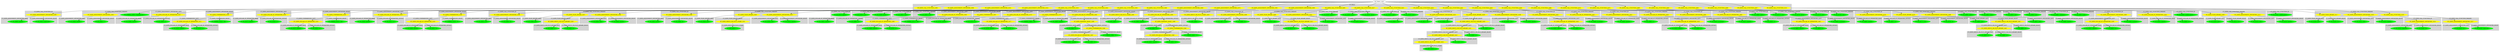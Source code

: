 digraph {

subgraph cluster0 {
 node [style=filled,color=white];
 style=filled;
 color=lightgrey;
 label = "CT_PROG";

"NT_EXPR_CALL_FUNCTION_5298"
 [fillcolor = yellow]
"NT_EXPR_ASSIGNMENT_OPETATORS_5306"
 [fillcolor = yellow]
"NT_EXPR_ASSIGNMENT_OPETATORS_5315"
 [fillcolor = yellow]
"NT_EXPR_ASSIGNMENT_OPETATORS_5324"
 [fillcolor = yellow]
"NT_EXPR_CALL_FUNCTION_5333"
 [fillcolor = yellow]
"NT_EXPR_CALL_FUNCTION_5345"
 [fillcolor = yellow]
"NT_EXPR_CALL_FUNCTION_5356"
 [fillcolor = yellow]
"NT_EXPR_CALL_FUNCTION_5360"
 [fillcolor = yellow]
"NT_EXPR_ASSIGNMENT_OPETATORS_5363"
 [fillcolor = yellow]
"NT_EXPR_ASSIGNMENT_OPETATORS_5372"
 [fillcolor = yellow]
"NT_EXPR_ASSIGNMENT_OPETATORS_5381"
 [fillcolor = yellow]
"NT_EXPR_ASSIGNMENT_OPETATORS_5393"
 [fillcolor = yellow]
"NT_EXPR_CALL_FUNCTION_5405"
 [fillcolor = yellow]
"NT_EXPR_CALL_FUNCTION_5417"
 [fillcolor = yellow]
"NT_EXPR_CALL_FUNCTION_5421"
 [fillcolor = yellow]
"NT_EXPR_CALL_FUNCTION_5424"
 [fillcolor = yellow]
"NT_EXPR_CALL_FUNCTION_5441"
 [fillcolor = yellow]
"NT_EXPR_CALL_FUNCTION_5450"
 [fillcolor = yellow]
"NT_EXPR_CALL_FUNCTION_5459"
 [fillcolor = yellow]
"NT_EXPR_CALL_FUNCTION_5468"
 [fillcolor = yellow]
"NT_EXPR_CALL_FUNCTION_5472"
 [fillcolor = yellow]
"NT_EXPR_CALL_FUNCTION_5475"
 [fillcolor = yellow]
"NT_EXPR_CALL_FUNCTION_5489"
 [fillcolor = yellow]
"NT_EXPR_CALL_FUNCTION_5492"
 [fillcolor = yellow]
"NT_EXPR_CALL_FUNCTION_5495"
 [fillcolor = yellow]
"NT_EXPR_CALL_FUNCTION_5498"
 [fillcolor = yellow]
"NT_EXPR_CALL_FUNCTION_5507"
 [fillcolor = yellow]
"NT_EXPR_CALL_FUNCTION_5515"
 [fillcolor = yellow]
}
"NT_PROG_5297"->"NT_EXPR_CALL_FUNCTION_5298"
subgraph cluster1 {
 node [style=filled,color=white];
 style=filled;
 color=lightgrey;
 label = "CT_EXPR_CALL_FUNCTION_ID";

"NT_EXPR_ASSIGNMENT_OPETATORS_5299"
 [fillcolor = yellow]
}
subgraph cluster2 {
 node [style=filled,color=white];
 style=filled;
 color=lightgrey;
 label = "CT_EXPR_CALL_FUNCTION_PARAMS";

"NT_STRING_5302< 'bacillus2.txt' >"
 [fillcolor = green]
"NT_EXPR_ASSIGNMENT_OPETATORS_5303"
 [fillcolor = yellow]
}
"NT_EXPR_CALL_FUNCTION_5298"->"NT_EXPR_ASSIGNMENT_OPETATORS_5299"
subgraph cluster3 {
 node [style=filled,color=white];
 style=filled;
 color=lightgrey;
 label = "CT_EXPR_ASSIGNMENT_OPETATORS_LEFT";

"NT_ID_5300< bacillus >"
 [fillcolor = green]
}
subgraph cluster4 {
 node [style=filled,color=white];
 style=filled;
 color=lightgrey;
 label = "CT_EXPR_ASSIGNMENT_OPETATORS_RIGHT";

"NT_ID_5301< read.table >"
 [fillcolor = green]
}
"NT_EXPR_ASSIGNMENT_OPETATORS_5299"->"NT_ID_5300< bacillus >"
"NT_EXPR_ASSIGNMENT_OPETATORS_5299"->"NT_ID_5301< read.table >"
"NT_EXPR_CALL_FUNCTION_5298"->"NT_STRING_5302< 'bacillus2.txt' >"
"NT_EXPR_CALL_FUNCTION_5298"->"NT_EXPR_ASSIGNMENT_OPETATORS_5303"
subgraph cluster5 {
 node [style=filled,color=white];
 style=filled;
 color=lightgrey;
 label = "CT_EXPR_ASSIGNMENT_OPETATORS_LEFT";

"NT_ID_5304< header >"
 [fillcolor = green]
}
subgraph cluster6 {
 node [style=filled,color=white];
 style=filled;
 color=lightgrey;
 label = "CT_EXPR_ASSIGNMENT_OPETATORS_RIGHT";

"NT_ID_5305< T >"
 [fillcolor = green]
}
"NT_EXPR_ASSIGNMENT_OPETATORS_5303"->"NT_ID_5304< header >"
"NT_EXPR_ASSIGNMENT_OPETATORS_5303"->"NT_ID_5305< T >"
"NT_PROG_5297"->"NT_EXPR_ASSIGNMENT_OPETATORS_5306"
subgraph cluster7 {
 node [style=filled,color=white];
 style=filled;
 color=lightgrey;
 label = "CT_EXPR_ASSIGNMENT_OPETATORS_LEFT";

"NT_EXPR_DOLLAR_AT_OPERATORS_5307"
 [fillcolor = yellow]
}
subgraph cluster8 {
 node [style=filled,color=white];
 style=filled;
 color=lightgrey;
 label = "CT_EXPR_ASSIGNMENT_OPETATORS_RIGHT";

"NT_EXPR_COMPARISONS_5310"
 [fillcolor = yellow]
}
"NT_EXPR_ASSIGNMENT_OPETATORS_5306"->"NT_EXPR_DOLLAR_AT_OPERATORS_5307"
subgraph cluster9 {
 node [style=filled,color=white];
 style=filled;
 color=lightgrey;
 label = "CT_EXPR_DOLLAR_AT_OPERATORS_BASE";

"NT_ID_5308< bacillus >"
 [fillcolor = green]
}
subgraph cluster10 {
 node [style=filled,color=white];
 style=filled;
 color=lightgrey;
 label = "CT_EXPR_DOLLAR_AT_OPERATORS_OFFSET";

"NT_ID_5309< a1 >"
 [fillcolor = green]
}
"NT_EXPR_DOLLAR_AT_OPERATORS_5307"->"NT_ID_5308< bacillus >"
"NT_EXPR_DOLLAR_AT_OPERATORS_5307"->"NT_ID_5309< a1 >"
"NT_EXPR_ASSIGNMENT_OPETATORS_5306"->"NT_EXPR_COMPARISONS_5310"
subgraph cluster11 {
 node [style=filled,color=white];
 style=filled;
 color=lightgrey;
 label = "CT_EXPR_COMPARISONS_LEFT";

"NT_EXPR_DOLLAR_AT_OPERATORS_5311"
 [fillcolor = yellow]
}
subgraph cluster12 {
 node [style=filled,color=white];
 style=filled;
 color=lightgrey;
 label = "CT_EXPR_COMPARISONS_RIGHT";

"NT_STRING_5314< 'Ab1' >"
 [fillcolor = green]
}
"NT_EXPR_COMPARISONS_5310"->"NT_EXPR_DOLLAR_AT_OPERATORS_5311"
subgraph cluster13 {
 node [style=filled,color=white];
 style=filled;
 color=lightgrey;
 label = "CT_EXPR_DOLLAR_AT_OPERATORS_BASE";

"NT_ID_5312< bacillus >"
 [fillcolor = green]
}
subgraph cluster14 {
 node [style=filled,color=white];
 style=filled;
 color=lightgrey;
 label = "CT_EXPR_DOLLAR_AT_OPERATORS_OFFSET";

"NT_ID_5313< trt >"
 [fillcolor = green]
}
"NT_EXPR_DOLLAR_AT_OPERATORS_5311"->"NT_ID_5312< bacillus >"
"NT_EXPR_DOLLAR_AT_OPERATORS_5311"->"NT_ID_5313< trt >"
"NT_EXPR_COMPARISONS_5310"->"NT_STRING_5314< 'Ab1' >"
"NT_PROG_5297"->"NT_EXPR_ASSIGNMENT_OPETATORS_5315"
subgraph cluster15 {
 node [style=filled,color=white];
 style=filled;
 color=lightgrey;
 label = "CT_EXPR_ASSIGNMENT_OPETATORS_LEFT";

"NT_EXPR_DOLLAR_AT_OPERATORS_5316"
 [fillcolor = yellow]
}
subgraph cluster16 {
 node [style=filled,color=white];
 style=filled;
 color=lightgrey;
 label = "CT_EXPR_ASSIGNMENT_OPETATORS_RIGHT";

"NT_EXPR_COMPARISONS_5319"
 [fillcolor = yellow]
}
"NT_EXPR_ASSIGNMENT_OPETATORS_5315"->"NT_EXPR_DOLLAR_AT_OPERATORS_5316"
subgraph cluster17 {
 node [style=filled,color=white];
 style=filled;
 color=lightgrey;
 label = "CT_EXPR_DOLLAR_AT_OPERATORS_BASE";

"NT_ID_5317< bacillus >"
 [fillcolor = green]
}
subgraph cluster18 {
 node [style=filled,color=white];
 style=filled;
 color=lightgrey;
 label = "CT_EXPR_DOLLAR_AT_OPERATORS_OFFSET";

"NT_ID_5318< a2 >"
 [fillcolor = green]
}
"NT_EXPR_DOLLAR_AT_OPERATORS_5316"->"NT_ID_5317< bacillus >"
"NT_EXPR_DOLLAR_AT_OPERATORS_5316"->"NT_ID_5318< a2 >"
"NT_EXPR_ASSIGNMENT_OPETATORS_5315"->"NT_EXPR_COMPARISONS_5319"
subgraph cluster19 {
 node [style=filled,color=white];
 style=filled;
 color=lightgrey;
 label = "CT_EXPR_COMPARISONS_LEFT";

"NT_EXPR_DOLLAR_AT_OPERATORS_5320"
 [fillcolor = yellow]
}
subgraph cluster20 {
 node [style=filled,color=white];
 style=filled;
 color=lightgrey;
 label = "CT_EXPR_COMPARISONS_RIGHT";

"NT_STRING_5323< 'Ab2' >"
 [fillcolor = green]
}
"NT_EXPR_COMPARISONS_5319"->"NT_EXPR_DOLLAR_AT_OPERATORS_5320"
subgraph cluster21 {
 node [style=filled,color=white];
 style=filled;
 color=lightgrey;
 label = "CT_EXPR_DOLLAR_AT_OPERATORS_BASE";

"NT_ID_5321< bacillus >"
 [fillcolor = green]
}
subgraph cluster22 {
 node [style=filled,color=white];
 style=filled;
 color=lightgrey;
 label = "CT_EXPR_DOLLAR_AT_OPERATORS_OFFSET";

"NT_ID_5322< trt >"
 [fillcolor = green]
}
"NT_EXPR_DOLLAR_AT_OPERATORS_5320"->"NT_ID_5321< bacillus >"
"NT_EXPR_DOLLAR_AT_OPERATORS_5320"->"NT_ID_5322< trt >"
"NT_EXPR_COMPARISONS_5319"->"NT_STRING_5323< 'Ab2' >"
"NT_PROG_5297"->"NT_EXPR_ASSIGNMENT_OPETATORS_5324"
subgraph cluster23 {
 node [style=filled,color=white];
 style=filled;
 color=lightgrey;
 label = "CT_EXPR_ASSIGNMENT_OPETATORS_LEFT";

"NT_EXPR_DOLLAR_AT_OPERATORS_5325"
 [fillcolor = yellow]
}
subgraph cluster24 {
 node [style=filled,color=white];
 style=filled;
 color=lightgrey;
 label = "CT_EXPR_ASSIGNMENT_OPETATORS_RIGHT";

"NT_EXPR_COMPARISONS_5328"
 [fillcolor = yellow]
}
"NT_EXPR_ASSIGNMENT_OPETATORS_5324"->"NT_EXPR_DOLLAR_AT_OPERATORS_5325"
subgraph cluster25 {
 node [style=filled,color=white];
 style=filled;
 color=lightgrey;
 label = "CT_EXPR_DOLLAR_AT_OPERATORS_BASE";

"NT_ID_5326< bacillus >"
 [fillcolor = green]
}
subgraph cluster26 {
 node [style=filled,color=white];
 style=filled;
 color=lightgrey;
 label = "CT_EXPR_DOLLAR_AT_OPERATORS_OFFSET";

"NT_ID_5327< a3 >"
 [fillcolor = green]
}
"NT_EXPR_DOLLAR_AT_OPERATORS_5325"->"NT_ID_5326< bacillus >"
"NT_EXPR_DOLLAR_AT_OPERATORS_5325"->"NT_ID_5327< a3 >"
"NT_EXPR_ASSIGNMENT_OPETATORS_5324"->"NT_EXPR_COMPARISONS_5328"
subgraph cluster27 {
 node [style=filled,color=white];
 style=filled;
 color=lightgrey;
 label = "CT_EXPR_COMPARISONS_LEFT";

"NT_EXPR_DOLLAR_AT_OPERATORS_5329"
 [fillcolor = yellow]
}
subgraph cluster28 {
 node [style=filled,color=white];
 style=filled;
 color=lightgrey;
 label = "CT_EXPR_COMPARISONS_RIGHT";

"NT_STRING_5332< 'Pl' >"
 [fillcolor = green]
}
"NT_EXPR_COMPARISONS_5328"->"NT_EXPR_DOLLAR_AT_OPERATORS_5329"
subgraph cluster29 {
 node [style=filled,color=white];
 style=filled;
 color=lightgrey;
 label = "CT_EXPR_DOLLAR_AT_OPERATORS_BASE";

"NT_ID_5330< bacillus >"
 [fillcolor = green]
}
subgraph cluster30 {
 node [style=filled,color=white];
 style=filled;
 color=lightgrey;
 label = "CT_EXPR_DOLLAR_AT_OPERATORS_OFFSET";

"NT_ID_5331< trt >"
 [fillcolor = green]
}
"NT_EXPR_DOLLAR_AT_OPERATORS_5329"->"NT_ID_5330< bacillus >"
"NT_EXPR_DOLLAR_AT_OPERATORS_5329"->"NT_ID_5331< trt >"
"NT_EXPR_COMPARISONS_5328"->"NT_STRING_5332< 'Pl' >"
"NT_PROG_5297"->"NT_EXPR_CALL_FUNCTION_5333"
subgraph cluster31 {
 node [style=filled,color=white];
 style=filled;
 color=lightgrey;
 label = "CT_EXPR_CALL_FUNCTION_ID";

"NT_EXPR_ASSIGNMENT_OPETATORS_5334"
 [fillcolor = yellow]
}
subgraph cluster32 {
 node [style=filled,color=white];
 style=filled;
 color=lightgrey;
 label = "CT_EXPR_CALL_FUNCTION_PARAMS";

"NT_EXPR_TILDE_BINARY_5337"
 [fillcolor = yellow]
"NT_EXPR_ASSIGNMENT_OPETATORS_5342"
 [fillcolor = yellow]
}
"NT_EXPR_CALL_FUNCTION_5333"->"NT_EXPR_ASSIGNMENT_OPETATORS_5334"
subgraph cluster33 {
 node [style=filled,color=white];
 style=filled;
 color=lightgrey;
 label = "CT_EXPR_ASSIGNMENT_OPETATORS_LEFT";

"NT_ID_5335< a.lm >"
 [fillcolor = green]
}
subgraph cluster34 {
 node [style=filled,color=white];
 style=filled;
 color=lightgrey;
 label = "CT_EXPR_ASSIGNMENT_OPETATORS_RIGHT";

"NT_ID_5336< lm >"
 [fillcolor = green]
}
"NT_EXPR_ASSIGNMENT_OPETATORS_5334"->"NT_ID_5335< a.lm >"
"NT_EXPR_ASSIGNMENT_OPETATORS_5334"->"NT_ID_5336< lm >"
"NT_EXPR_CALL_FUNCTION_5333"->"NT_EXPR_TILDE_BINARY_5337"
subgraph cluster35 {
 node [style=filled,color=white];
 style=filled;
 color=lightgrey;
 label = "CT_EXPR_TILDE_BINARY_LEFT";

"NT_ID_5338< post >"
 [fillcolor = green]
}
subgraph cluster36 {
 node [style=filled,color=white];
 style=filled;
 color=lightgrey;
 label = "CT_EXPR_TILDE_BINARY_RIGHT";

"NT_EXPR_MINUS_OR_PLUS_BINARY_5339"
 [fillcolor = yellow]
}
"NT_EXPR_TILDE_BINARY_5337"->"NT_ID_5338< post >"
"NT_EXPR_TILDE_BINARY_5337"->"NT_EXPR_MINUS_OR_PLUS_BINARY_5339"
subgraph cluster37 {
 node [style=filled,color=white];
 style=filled;
 color=lightgrey;
 label = "CT_EXPR_MINUS_OR_PLUS_BINARY_LEFT";

"NT_ID_5340< a1 >"
 [fillcolor = green]
}
subgraph cluster38 {
 node [style=filled,color=white];
 style=filled;
 color=lightgrey;
 label = "CT_EXPR_MINUS_OR_PLUS_BINARY_RIGHT";

"NT_ID_5341< a2 >"
 [fillcolor = green]
}
"NT_EXPR_MINUS_OR_PLUS_BINARY_5339"->"NT_ID_5340< a1 >"
"NT_EXPR_MINUS_OR_PLUS_BINARY_5339"->"NT_ID_5341< a2 >"
"NT_EXPR_CALL_FUNCTION_5333"->"NT_EXPR_ASSIGNMENT_OPETATORS_5342"
subgraph cluster39 {
 node [style=filled,color=white];
 style=filled;
 color=lightgrey;
 label = "CT_EXPR_ASSIGNMENT_OPETATORS_LEFT";

"NT_ID_5343< data >"
 [fillcolor = green]
}
subgraph cluster40 {
 node [style=filled,color=white];
 style=filled;
 color=lightgrey;
 label = "CT_EXPR_ASSIGNMENT_OPETATORS_RIGHT";

"NT_ID_5344< bacillus >"
 [fillcolor = green]
}
"NT_EXPR_ASSIGNMENT_OPETATORS_5342"->"NT_ID_5343< data >"
"NT_EXPR_ASSIGNMENT_OPETATORS_5342"->"NT_ID_5344< bacillus >"
"NT_PROG_5297"->"NT_EXPR_CALL_FUNCTION_5345"
subgraph cluster41 {
 node [style=filled,color=white];
 style=filled;
 color=lightgrey;
 label = "CT_EXPR_CALL_FUNCTION_ID";

"NT_EXPR_ASSIGNMENT_OPETATORS_5346"
 [fillcolor = yellow]
}
subgraph cluster42 {
 node [style=filled,color=white];
 style=filled;
 color=lightgrey;
 label = "CT_EXPR_CALL_FUNCTION_PARAMS";

"NT_EXPR_TILDE_BINARY_5349"
 [fillcolor = yellow]
"NT_EXPR_ASSIGNMENT_OPETATORS_5353"
 [fillcolor = yellow]
}
"NT_EXPR_CALL_FUNCTION_5345"->"NT_EXPR_ASSIGNMENT_OPETATORS_5346"
subgraph cluster43 {
 node [style=filled,color=white];
 style=filled;
 color=lightgrey;
 label = "CT_EXPR_ASSIGNMENT_OPETATORS_LEFT";

"NT_ID_5347< a0.lm >"
 [fillcolor = green]
}
subgraph cluster44 {
 node [style=filled,color=white];
 style=filled;
 color=lightgrey;
 label = "CT_EXPR_ASSIGNMENT_OPETATORS_RIGHT";

"NT_ID_5348< lm >"
 [fillcolor = green]
}
"NT_EXPR_ASSIGNMENT_OPETATORS_5346"->"NT_ID_5347< a0.lm >"
"NT_EXPR_ASSIGNMENT_OPETATORS_5346"->"NT_ID_5348< lm >"
"NT_EXPR_CALL_FUNCTION_5345"->"NT_EXPR_TILDE_BINARY_5349"
subgraph cluster45 {
 node [style=filled,color=white];
 style=filled;
 color=lightgrey;
 label = "CT_EXPR_TILDE_BINARY_LEFT";

"NT_ID_5350< post >"
 [fillcolor = green]
}
subgraph cluster46 {
 node [style=filled,color=white];
 style=filled;
 color=lightgrey;
 label = "CT_EXPR_TILDE_BINARY_RIGHT";

"NT_EXPR_MINUS_OR_PLUS_UNARY_5351"
 [fillcolor = yellow]
}
"NT_EXPR_TILDE_BINARY_5349"->"NT_ID_5350< post >"
"NT_EXPR_TILDE_BINARY_5349"->"NT_EXPR_MINUS_OR_PLUS_UNARY_5351"
subgraph cluster47 {
 node [style=filled,color=white];
 style=filled;
 color=lightgrey;
 label = "CT_EXPR_MINUS_OR_PLUS_UNARY";

"NT_INT_5352< 1 >"
 [fillcolor = green]
}
"NT_EXPR_MINUS_OR_PLUS_UNARY_5351"->"NT_INT_5352< 1 >"
"NT_EXPR_CALL_FUNCTION_5345"->"NT_EXPR_ASSIGNMENT_OPETATORS_5353"
subgraph cluster48 {
 node [style=filled,color=white];
 style=filled;
 color=lightgrey;
 label = "CT_EXPR_ASSIGNMENT_OPETATORS_LEFT";

"NT_ID_5354< data >"
 [fillcolor = green]
}
subgraph cluster49 {
 node [style=filled,color=white];
 style=filled;
 color=lightgrey;
 label = "CT_EXPR_ASSIGNMENT_OPETATORS_RIGHT";

"NT_ID_5355< bacillus >"
 [fillcolor = green]
}
"NT_EXPR_ASSIGNMENT_OPETATORS_5353"->"NT_ID_5354< data >"
"NT_EXPR_ASSIGNMENT_OPETATORS_5353"->"NT_ID_5355< bacillus >"
"NT_PROG_5297"->"NT_EXPR_CALL_FUNCTION_5356"
subgraph cluster50 {
 node [style=filled,color=white];
 style=filled;
 color=lightgrey;
 label = "CT_EXPR_CALL_FUNCTION_ID";

"NT_ID_5357< anova >"
 [fillcolor = green]
}
subgraph cluster51 {
 node [style=filled,color=white];
 style=filled;
 color=lightgrey;
 label = "CT_EXPR_CALL_FUNCTION_PARAMS";

"NT_ID_5358< a0.lm >"
 [fillcolor = green]
"NT_ID_5359< a.lm >"
 [fillcolor = green]
}
"NT_EXPR_CALL_FUNCTION_5356"->"NT_ID_5357< anova >"
"NT_EXPR_CALL_FUNCTION_5356"->"NT_ID_5358< a0.lm >"
"NT_EXPR_CALL_FUNCTION_5356"->"NT_ID_5359< a.lm >"
"NT_PROG_5297"->"NT_EXPR_CALL_FUNCTION_5360"
subgraph cluster52 {
 node [style=filled,color=white];
 style=filled;
 color=lightgrey;
 label = "CT_EXPR_CALL_FUNCTION_ID";

"NT_ID_5361< coef >"
 [fillcolor = green]
}
subgraph cluster53 {
 node [style=filled,color=white];
 style=filled;
 color=lightgrey;
 label = "CT_EXPR_CALL_FUNCTION_PARAMS";

"NT_ID_5362< a.lm >"
 [fillcolor = green]
}
"NT_EXPR_CALL_FUNCTION_5360"->"NT_ID_5361< coef >"
"NT_EXPR_CALL_FUNCTION_5360"->"NT_ID_5362< a.lm >"
"NT_PROG_5297"->"NT_EXPR_ASSIGNMENT_OPETATORS_5363"
subgraph cluster54 {
 node [style=filled,color=white];
 style=filled;
 color=lightgrey;
 label = "CT_EXPR_ASSIGNMENT_OPETATORS_LEFT";

"NT_EXPR_DOLLAR_AT_OPERATORS_5364"
 [fillcolor = yellow]
}
subgraph cluster55 {
 node [style=filled,color=white];
 style=filled;
 color=lightgrey;
 label = "CT_EXPR_ASSIGNMENT_OPETATORS_RIGHT";

"NT_EXPR_COMPARISONS_5367"
 [fillcolor = yellow]
}
"NT_EXPR_ASSIGNMENT_OPETATORS_5363"->"NT_EXPR_DOLLAR_AT_OPERATORS_5364"
subgraph cluster56 {
 node [style=filled,color=white];
 style=filled;
 color=lightgrey;
 label = "CT_EXPR_DOLLAR_AT_OPERATORS_BASE";

"NT_ID_5365< bacillus >"
 [fillcolor = green]
}
subgraph cluster57 {
 node [style=filled,color=white];
 style=filled;
 color=lightgrey;
 label = "CT_EXPR_DOLLAR_AT_OPERATORS_OFFSET";

"NT_ID_5366< a1 >"
 [fillcolor = green]
}
"NT_EXPR_DOLLAR_AT_OPERATORS_5364"->"NT_ID_5365< bacillus >"
"NT_EXPR_DOLLAR_AT_OPERATORS_5364"->"NT_ID_5366< a1 >"
"NT_EXPR_ASSIGNMENT_OPETATORS_5363"->"NT_EXPR_COMPARISONS_5367"
subgraph cluster58 {
 node [style=filled,color=white];
 style=filled;
 color=lightgrey;
 label = "CT_EXPR_COMPARISONS_LEFT";

"NT_EXPR_DOLLAR_AT_OPERATORS_5368"
 [fillcolor = yellow]
}
subgraph cluster59 {
 node [style=filled,color=white];
 style=filled;
 color=lightgrey;
 label = "CT_EXPR_COMPARISONS_RIGHT";

"NT_STRING_5371< 'Ab1' >"
 [fillcolor = green]
}
"NT_EXPR_COMPARISONS_5367"->"NT_EXPR_DOLLAR_AT_OPERATORS_5368"
subgraph cluster60 {
 node [style=filled,color=white];
 style=filled;
 color=lightgrey;
 label = "CT_EXPR_DOLLAR_AT_OPERATORS_BASE";

"NT_ID_5369< bacillus >"
 [fillcolor = green]
}
subgraph cluster61 {
 node [style=filled,color=white];
 style=filled;
 color=lightgrey;
 label = "CT_EXPR_DOLLAR_AT_OPERATORS_OFFSET";

"NT_ID_5370< trt >"
 [fillcolor = green]
}
"NT_EXPR_DOLLAR_AT_OPERATORS_5368"->"NT_ID_5369< bacillus >"
"NT_EXPR_DOLLAR_AT_OPERATORS_5368"->"NT_ID_5370< trt >"
"NT_EXPR_COMPARISONS_5367"->"NT_STRING_5371< 'Ab1' >"
"NT_PROG_5297"->"NT_EXPR_ASSIGNMENT_OPETATORS_5372"
subgraph cluster62 {
 node [style=filled,color=white];
 style=filled;
 color=lightgrey;
 label = "CT_EXPR_ASSIGNMENT_OPETATORS_LEFT";

"NT_EXPR_DOLLAR_AT_OPERATORS_5373"
 [fillcolor = yellow]
}
subgraph cluster63 {
 node [style=filled,color=white];
 style=filled;
 color=lightgrey;
 label = "CT_EXPR_ASSIGNMENT_OPETATORS_RIGHT";

"NT_EXPR_COMPARISONS_5376"
 [fillcolor = yellow]
}
"NT_EXPR_ASSIGNMENT_OPETATORS_5372"->"NT_EXPR_DOLLAR_AT_OPERATORS_5373"
subgraph cluster64 {
 node [style=filled,color=white];
 style=filled;
 color=lightgrey;
 label = "CT_EXPR_DOLLAR_AT_OPERATORS_BASE";

"NT_ID_5374< bacillus >"
 [fillcolor = green]
}
subgraph cluster65 {
 node [style=filled,color=white];
 style=filled;
 color=lightgrey;
 label = "CT_EXPR_DOLLAR_AT_OPERATORS_OFFSET";

"NT_ID_5375< a2 >"
 [fillcolor = green]
}
"NT_EXPR_DOLLAR_AT_OPERATORS_5373"->"NT_ID_5374< bacillus >"
"NT_EXPR_DOLLAR_AT_OPERATORS_5373"->"NT_ID_5375< a2 >"
"NT_EXPR_ASSIGNMENT_OPETATORS_5372"->"NT_EXPR_COMPARISONS_5376"
subgraph cluster66 {
 node [style=filled,color=white];
 style=filled;
 color=lightgrey;
 label = "CT_EXPR_COMPARISONS_LEFT";

"NT_EXPR_DOLLAR_AT_OPERATORS_5377"
 [fillcolor = yellow]
}
subgraph cluster67 {
 node [style=filled,color=white];
 style=filled;
 color=lightgrey;
 label = "CT_EXPR_COMPARISONS_RIGHT";

"NT_STRING_5380< 'Ab2' >"
 [fillcolor = green]
}
"NT_EXPR_COMPARISONS_5376"->"NT_EXPR_DOLLAR_AT_OPERATORS_5377"
subgraph cluster68 {
 node [style=filled,color=white];
 style=filled;
 color=lightgrey;
 label = "CT_EXPR_DOLLAR_AT_OPERATORS_BASE";

"NT_ID_5378< bacillus >"
 [fillcolor = green]
}
subgraph cluster69 {
 node [style=filled,color=white];
 style=filled;
 color=lightgrey;
 label = "CT_EXPR_DOLLAR_AT_OPERATORS_OFFSET";

"NT_ID_5379< trt >"
 [fillcolor = green]
}
"NT_EXPR_DOLLAR_AT_OPERATORS_5377"->"NT_ID_5378< bacillus >"
"NT_EXPR_DOLLAR_AT_OPERATORS_5377"->"NT_ID_5379< trt >"
"NT_EXPR_COMPARISONS_5376"->"NT_STRING_5380< 'Ab2' >"
"NT_PROG_5297"->"NT_EXPR_ASSIGNMENT_OPETATORS_5381"
subgraph cluster70 {
 node [style=filled,color=white];
 style=filled;
 color=lightgrey;
 label = "CT_EXPR_ASSIGNMENT_OPETATORS_LEFT";

"NT_EXPR_DOLLAR_AT_OPERATORS_5382"
 [fillcolor = yellow]
}
subgraph cluster71 {
 node [style=filled,color=white];
 style=filled;
 color=lightgrey;
 label = "CT_EXPR_ASSIGNMENT_OPETATORS_RIGHT";

"NT_EXPR_MINUS_OR_PLUS_UNARY_5391"
 [fillcolor = yellow]
}
"NT_EXPR_ASSIGNMENT_OPETATORS_5381"->"NT_EXPR_DOLLAR_AT_OPERATORS_5382"
subgraph cluster72 {
 node [style=filled,color=white];
 style=filled;
 color=lightgrey;
 label = "CT_EXPR_DOLLAR_AT_OPERATORS_BASE";

"NT_ID_5383< bacillus >"
 [fillcolor = green]
}
subgraph cluster73 {
 node [style=filled,color=white];
 style=filled;
 color=lightgrey;
 label = "CT_EXPR_DOLLAR_AT_OPERATORS_OFFSET";

"NT_EXPR_INDEXING_BASIC_5384"
 [fillcolor = yellow]
}
"NT_EXPR_DOLLAR_AT_OPERATORS_5382"->"NT_ID_5383< bacillus >"
"NT_EXPR_DOLLAR_AT_OPERATORS_5382"->"NT_EXPR_INDEXING_BASIC_5384"
subgraph cluster74 {
 node [style=filled,color=white];
 style=filled;
 color=lightgrey;
 label = "CT_EXPR_INDEXING_BASIC_BASE";

"NT_ID_5385< a1 >"
 [fillcolor = green]}
subgraph cluster75 {
 node [style=filled,color=white];
 style=filled;
 color=lightgrey;
 label = "CT_EXPR_INDEXING_BASIC_OFFSET";

"NT_EXPR_COMPARISONS_5386"
 [fillcolor = yellow]}
"NT_EXPR_INDEXING_BASIC_5384"->"NT_ID_5385< a1 >"
"NT_EXPR_INDEXING_BASIC_5384"->"NT_EXPR_COMPARISONS_5386"
subgraph cluster76 {
 node [style=filled,color=white];
 style=filled;
 color=lightgrey;
 label = "CT_EXPR_COMPARISONS_LEFT";

"NT_EXPR_DOLLAR_AT_OPERATORS_5387"
 [fillcolor = yellow]
}
subgraph cluster77 {
 node [style=filled,color=white];
 style=filled;
 color=lightgrey;
 label = "CT_EXPR_COMPARISONS_RIGHT";

"NT_STRING_5390< 'Pl' >"
 [fillcolor = green]
}
"NT_EXPR_COMPARISONS_5386"->"NT_EXPR_DOLLAR_AT_OPERATORS_5387"
subgraph cluster78 {
 node [style=filled,color=white];
 style=filled;
 color=lightgrey;
 label = "CT_EXPR_DOLLAR_AT_OPERATORS_BASE";

"NT_ID_5388< bacillus >"
 [fillcolor = green]
}
subgraph cluster79 {
 node [style=filled,color=white];
 style=filled;
 color=lightgrey;
 label = "CT_EXPR_DOLLAR_AT_OPERATORS_OFFSET";

"NT_ID_5389< trt >"
 [fillcolor = green]
}
"NT_EXPR_DOLLAR_AT_OPERATORS_5387"->"NT_ID_5388< bacillus >"
"NT_EXPR_DOLLAR_AT_OPERATORS_5387"->"NT_ID_5389< trt >"
"NT_EXPR_COMPARISONS_5386"->"NT_STRING_5390< 'Pl' >"
"NT_EXPR_ASSIGNMENT_OPETATORS_5381"->"NT_EXPR_MINUS_OR_PLUS_UNARY_5391"
subgraph cluster80 {
 node [style=filled,color=white];
 style=filled;
 color=lightgrey;
 label = "CT_EXPR_MINUS_OR_PLUS_UNARY";

"NT_INT_5392< 1 >"
 [fillcolor = green]
}
"NT_EXPR_MINUS_OR_PLUS_UNARY_5391"->"NT_INT_5392< 1 >"
"NT_PROG_5297"->"NT_EXPR_ASSIGNMENT_OPETATORS_5393"
subgraph cluster81 {
 node [style=filled,color=white];
 style=filled;
 color=lightgrey;
 label = "CT_EXPR_ASSIGNMENT_OPETATORS_LEFT";

"NT_EXPR_DOLLAR_AT_OPERATORS_5394"
 [fillcolor = yellow]
}
subgraph cluster82 {
 node [style=filled,color=white];
 style=filled;
 color=lightgrey;
 label = "CT_EXPR_ASSIGNMENT_OPETATORS_RIGHT";

"NT_EXPR_MINUS_OR_PLUS_UNARY_5403"
 [fillcolor = yellow]
}
"NT_EXPR_ASSIGNMENT_OPETATORS_5393"->"NT_EXPR_DOLLAR_AT_OPERATORS_5394"
subgraph cluster83 {
 node [style=filled,color=white];
 style=filled;
 color=lightgrey;
 label = "CT_EXPR_DOLLAR_AT_OPERATORS_BASE";

"NT_ID_5395< bacillus >"
 [fillcolor = green]
}
subgraph cluster84 {
 node [style=filled,color=white];
 style=filled;
 color=lightgrey;
 label = "CT_EXPR_DOLLAR_AT_OPERATORS_OFFSET";

"NT_EXPR_INDEXING_BASIC_5396"
 [fillcolor = yellow]
}
"NT_EXPR_DOLLAR_AT_OPERATORS_5394"->"NT_ID_5395< bacillus >"
"NT_EXPR_DOLLAR_AT_OPERATORS_5394"->"NT_EXPR_INDEXING_BASIC_5396"
subgraph cluster85 {
 node [style=filled,color=white];
 style=filled;
 color=lightgrey;
 label = "CT_EXPR_INDEXING_BASIC_BASE";

"NT_ID_5397< a2 >"
 [fillcolor = green]}
subgraph cluster86 {
 node [style=filled,color=white];
 style=filled;
 color=lightgrey;
 label = "CT_EXPR_INDEXING_BASIC_OFFSET";

"NT_EXPR_COMPARISONS_5398"
 [fillcolor = yellow]}
"NT_EXPR_INDEXING_BASIC_5396"->"NT_ID_5397< a2 >"
"NT_EXPR_INDEXING_BASIC_5396"->"NT_EXPR_COMPARISONS_5398"
subgraph cluster87 {
 node [style=filled,color=white];
 style=filled;
 color=lightgrey;
 label = "CT_EXPR_COMPARISONS_LEFT";

"NT_EXPR_DOLLAR_AT_OPERATORS_5399"
 [fillcolor = yellow]
}
subgraph cluster88 {
 node [style=filled,color=white];
 style=filled;
 color=lightgrey;
 label = "CT_EXPR_COMPARISONS_RIGHT";

"NT_STRING_5402< 'Pl' >"
 [fillcolor = green]
}
"NT_EXPR_COMPARISONS_5398"->"NT_EXPR_DOLLAR_AT_OPERATORS_5399"
subgraph cluster89 {
 node [style=filled,color=white];
 style=filled;
 color=lightgrey;
 label = "CT_EXPR_DOLLAR_AT_OPERATORS_BASE";

"NT_ID_5400< bacillus >"
 [fillcolor = green]
}
subgraph cluster90 {
 node [style=filled,color=white];
 style=filled;
 color=lightgrey;
 label = "CT_EXPR_DOLLAR_AT_OPERATORS_OFFSET";

"NT_ID_5401< trt >"
 [fillcolor = green]
}
"NT_EXPR_DOLLAR_AT_OPERATORS_5399"->"NT_ID_5400< bacillus >"
"NT_EXPR_DOLLAR_AT_OPERATORS_5399"->"NT_ID_5401< trt >"
"NT_EXPR_COMPARISONS_5398"->"NT_STRING_5402< 'Pl' >"
"NT_EXPR_ASSIGNMENT_OPETATORS_5393"->"NT_EXPR_MINUS_OR_PLUS_UNARY_5403"
subgraph cluster91 {
 node [style=filled,color=white];
 style=filled;
 color=lightgrey;
 label = "CT_EXPR_MINUS_OR_PLUS_UNARY";

"NT_INT_5404< 1 >"
 [fillcolor = green]
}
"NT_EXPR_MINUS_OR_PLUS_UNARY_5403"->"NT_INT_5404< 1 >"
"NT_PROG_5297"->"NT_EXPR_CALL_FUNCTION_5405"
subgraph cluster92 {
 node [style=filled,color=white];
 style=filled;
 color=lightgrey;
 label = "CT_EXPR_CALL_FUNCTION_ID";

"NT_EXPR_ASSIGNMENT_OPETATORS_5406"
 [fillcolor = yellow]
}
subgraph cluster93 {
 node [style=filled,color=white];
 style=filled;
 color=lightgrey;
 label = "CT_EXPR_CALL_FUNCTION_PARAMS";

"NT_EXPR_TILDE_BINARY_5409"
 [fillcolor = yellow]
"NT_EXPR_ASSIGNMENT_OPETATORS_5414"
 [fillcolor = yellow]
}
"NT_EXPR_CALL_FUNCTION_5405"->"NT_EXPR_ASSIGNMENT_OPETATORS_5406"
subgraph cluster94 {
 node [style=filled,color=white];
 style=filled;
 color=lightgrey;
 label = "CT_EXPR_ASSIGNMENT_OPETATORS_LEFT";

"NT_ID_5407< b.lm >"
 [fillcolor = green]
}
subgraph cluster95 {
 node [style=filled,color=white];
 style=filled;
 color=lightgrey;
 label = "CT_EXPR_ASSIGNMENT_OPETATORS_RIGHT";

"NT_ID_5408< lm >"
 [fillcolor = green]
}
"NT_EXPR_ASSIGNMENT_OPETATORS_5406"->"NT_ID_5407< b.lm >"
"NT_EXPR_ASSIGNMENT_OPETATORS_5406"->"NT_ID_5408< lm >"
"NT_EXPR_CALL_FUNCTION_5405"->"NT_EXPR_TILDE_BINARY_5409"
subgraph cluster96 {
 node [style=filled,color=white];
 style=filled;
 color=lightgrey;
 label = "CT_EXPR_TILDE_BINARY_LEFT";

"NT_ID_5410< post >"
 [fillcolor = green]
}
subgraph cluster97 {
 node [style=filled,color=white];
 style=filled;
 color=lightgrey;
 label = "CT_EXPR_TILDE_BINARY_RIGHT";

"NT_EXPR_MINUS_OR_PLUS_BINARY_5411"
 [fillcolor = yellow]
}
"NT_EXPR_TILDE_BINARY_5409"->"NT_ID_5410< post >"
"NT_EXPR_TILDE_BINARY_5409"->"NT_EXPR_MINUS_OR_PLUS_BINARY_5411"
subgraph cluster98 {
 node [style=filled,color=white];
 style=filled;
 color=lightgrey;
 label = "CT_EXPR_MINUS_OR_PLUS_BINARY_LEFT";

"NT_ID_5412< b1 >"
 [fillcolor = green]
}
subgraph cluster99 {
 node [style=filled,color=white];
 style=filled;
 color=lightgrey;
 label = "CT_EXPR_MINUS_OR_PLUS_BINARY_RIGHT";

"NT_ID_5413< b2 >"
 [fillcolor = green]
}
"NT_EXPR_MINUS_OR_PLUS_BINARY_5411"->"NT_ID_5412< b1 >"
"NT_EXPR_MINUS_OR_PLUS_BINARY_5411"->"NT_ID_5413< b2 >"
"NT_EXPR_CALL_FUNCTION_5405"->"NT_EXPR_ASSIGNMENT_OPETATORS_5414"
subgraph cluster100 {
 node [style=filled,color=white];
 style=filled;
 color=lightgrey;
 label = "CT_EXPR_ASSIGNMENT_OPETATORS_LEFT";

"NT_ID_5415< data >"
 [fillcolor = green]
}
subgraph cluster101 {
 node [style=filled,color=white];
 style=filled;
 color=lightgrey;
 label = "CT_EXPR_ASSIGNMENT_OPETATORS_RIGHT";

"NT_ID_5416< bacillus >"
 [fillcolor = green]
}
"NT_EXPR_ASSIGNMENT_OPETATORS_5414"->"NT_ID_5415< data >"
"NT_EXPR_ASSIGNMENT_OPETATORS_5414"->"NT_ID_5416< bacillus >"
"NT_PROG_5297"->"NT_EXPR_CALL_FUNCTION_5417"
subgraph cluster102 {
 node [style=filled,color=white];
 style=filled;
 color=lightgrey;
 label = "CT_EXPR_CALL_FUNCTION_ID";

"NT_ID_5418< anova >"
 [fillcolor = green]
}
subgraph cluster103 {
 node [style=filled,color=white];
 style=filled;
 color=lightgrey;
 label = "CT_EXPR_CALL_FUNCTION_PARAMS";

"NT_ID_5419< a0.lm >"
 [fillcolor = green]
"NT_ID_5420< b.lm >"
 [fillcolor = green]
}
"NT_EXPR_CALL_FUNCTION_5417"->"NT_ID_5418< anova >"
"NT_EXPR_CALL_FUNCTION_5417"->"NT_ID_5419< a0.lm >"
"NT_EXPR_CALL_FUNCTION_5417"->"NT_ID_5420< b.lm >"
"NT_PROG_5297"->"NT_EXPR_CALL_FUNCTION_5421"
subgraph cluster104 {
 node [style=filled,color=white];
 style=filled;
 color=lightgrey;
 label = "CT_EXPR_CALL_FUNCTION_ID";

"NT_ID_5422< coef >"
 [fillcolor = green]
}
subgraph cluster105 {
 node [style=filled,color=white];
 style=filled;
 color=lightgrey;
 label = "CT_EXPR_CALL_FUNCTION_PARAMS";

"NT_ID_5423< b.lm >"
 [fillcolor = green]
}
"NT_EXPR_CALL_FUNCTION_5421"->"NT_ID_5422< coef >"
"NT_EXPR_CALL_FUNCTION_5421"->"NT_ID_5423< b.lm >"
"NT_PROG_5297"->"NT_EXPR_CALL_FUNCTION_5424"
subgraph cluster106 {
 node [style=filled,color=white];
 style=filled;
 color=lightgrey;
 label = "CT_EXPR_CALL_FUNCTION_ID";

"NT_EXPR_ASSIGNMENT_OPETATORS_5425"
 [fillcolor = yellow]
}
subgraph cluster107 {
 node [style=filled,color=white];
 style=filled;
 color=lightgrey;
 label = "CT_EXPR_CALL_FUNCTION_PARAMS";

"NT_EXPR_TILDE_BINARY_5428"
 [fillcolor = yellow]
"NT_EXPR_ASSIGNMENT_OPETATORS_5438"
 [fillcolor = yellow]
}
"NT_EXPR_CALL_FUNCTION_5424"->"NT_EXPR_ASSIGNMENT_OPETATORS_5425"
subgraph cluster108 {
 node [style=filled,color=white];
 style=filled;
 color=lightgrey;
 label = "CT_EXPR_ASSIGNMENT_OPETATORS_LEFT";

"NT_ID_5426< c.lm >"
 [fillcolor = green]
}
subgraph cluster109 {
 node [style=filled,color=white];
 style=filled;
 color=lightgrey;
 label = "CT_EXPR_ASSIGNMENT_OPETATORS_RIGHT";

"NT_ID_5427< lm >"
 [fillcolor = green]
}
"NT_EXPR_ASSIGNMENT_OPETATORS_5425"->"NT_ID_5426< c.lm >"
"NT_EXPR_ASSIGNMENT_OPETATORS_5425"->"NT_ID_5427< lm >"
"NT_EXPR_CALL_FUNCTION_5424"->"NT_EXPR_TILDE_BINARY_5428"
subgraph cluster110 {
 node [style=filled,color=white];
 style=filled;
 color=lightgrey;
 label = "CT_EXPR_TILDE_BINARY_LEFT";

"NT_ID_5429< post >"
 [fillcolor = green]
}
subgraph cluster111 {
 node [style=filled,color=white];
 style=filled;
 color=lightgrey;
 label = "CT_EXPR_TILDE_BINARY_RIGHT";

"NT_EXPR_MINUS_OR_PLUS_BINARY_5430"
 [fillcolor = yellow]
}
"NT_EXPR_TILDE_BINARY_5428"->"NT_ID_5429< post >"
"NT_EXPR_TILDE_BINARY_5428"->"NT_EXPR_MINUS_OR_PLUS_BINARY_5430"
subgraph cluster112 {
 node [style=filled,color=white];
 style=filled;
 color=lightgrey;
 label = "CT_EXPR_MINUS_OR_PLUS_BINARY_LEFT";

"NT_EXPR_MINUS_OR_PLUS_BINARY_5431"
 [fillcolor = yellow]
}
subgraph cluster113 {
 node [style=filled,color=white];
 style=filled;
 color=lightgrey;
 label = "CT_EXPR_MINUS_OR_PLUS_BINARY_RIGHT";

"NT_ID_5437< a3 >"
 [fillcolor = green]
}
"NT_EXPR_MINUS_OR_PLUS_BINARY_5430"->"NT_EXPR_MINUS_OR_PLUS_BINARY_5431"
subgraph cluster114 {
 node [style=filled,color=white];
 style=filled;
 color=lightgrey;
 label = "CT_EXPR_MINUS_OR_PLUS_BINARY_LEFT";

"NT_EXPR_MINUS_OR_PLUS_BINARY_5432"
 [fillcolor = yellow]
}
subgraph cluster115 {
 node [style=filled,color=white];
 style=filled;
 color=lightgrey;
 label = "CT_EXPR_MINUS_OR_PLUS_BINARY_RIGHT";

"NT_ID_5436< a2 >"
 [fillcolor = green]
}
"NT_EXPR_MINUS_OR_PLUS_BINARY_5431"->"NT_EXPR_MINUS_OR_PLUS_BINARY_5432"
subgraph cluster116 {
 node [style=filled,color=white];
 style=filled;
 color=lightgrey;
 label = "CT_EXPR_MINUS_OR_PLUS_BINARY_LEFT";

"NT_EXPR_MINUS_OR_PLUS_UNARY_5433"
 [fillcolor = yellow]
}
subgraph cluster117 {
 node [style=filled,color=white];
 style=filled;
 color=lightgrey;
 label = "CT_EXPR_MINUS_OR_PLUS_BINARY_RIGHT";

"NT_ID_5435< a1 >"
 [fillcolor = green]
}
"NT_EXPR_MINUS_OR_PLUS_BINARY_5432"->"NT_EXPR_MINUS_OR_PLUS_UNARY_5433"
subgraph cluster118 {
 node [style=filled,color=white];
 style=filled;
 color=lightgrey;
 label = "CT_EXPR_MINUS_OR_PLUS_UNARY";

"NT_INT_5434< 1 >"
 [fillcolor = green]
}
"NT_EXPR_MINUS_OR_PLUS_UNARY_5433"->"NT_INT_5434< 1 >"
"NT_EXPR_MINUS_OR_PLUS_BINARY_5432"->"NT_ID_5435< a1 >"
"NT_EXPR_MINUS_OR_PLUS_BINARY_5431"->"NT_ID_5436< a2 >"
"NT_EXPR_MINUS_OR_PLUS_BINARY_5430"->"NT_ID_5437< a3 >"
"NT_EXPR_CALL_FUNCTION_5424"->"NT_EXPR_ASSIGNMENT_OPETATORS_5438"
subgraph cluster119 {
 node [style=filled,color=white];
 style=filled;
 color=lightgrey;
 label = "CT_EXPR_ASSIGNMENT_OPETATORS_LEFT";

"NT_ID_5439< data >"
 [fillcolor = green]
}
subgraph cluster120 {
 node [style=filled,color=white];
 style=filled;
 color=lightgrey;
 label = "CT_EXPR_ASSIGNMENT_OPETATORS_RIGHT";

"NT_ID_5440< bacillus >"
 [fillcolor = green]
}
"NT_EXPR_ASSIGNMENT_OPETATORS_5438"->"NT_ID_5439< data >"
"NT_EXPR_ASSIGNMENT_OPETATORS_5438"->"NT_ID_5440< bacillus >"
"NT_PROG_5297"->"NT_EXPR_CALL_FUNCTION_5441"
subgraph cluster121 {
 node [style=filled,color=white];
 style=filled;
 color=lightgrey;
 label = "CT_EXPR_CALL_FUNCTION_ID";

"NT_EXPR_ASSIGNMENT_OPETATORS_5442"
 [fillcolor = yellow]
}
subgraph cluster122 {
 node [style=filled,color=white];
 style=filled;
 color=lightgrey;
 label = "CT_EXPR_CALL_FUNCTION_PARAMS";

"NT_EXPR_DOLLAR_AT_OPERATORS_5447"
 [fillcolor = yellow]
}
"NT_EXPR_CALL_FUNCTION_5441"->"NT_EXPR_ASSIGNMENT_OPETATORS_5442"
subgraph cluster123 {
 node [style=filled,color=white];
 style=filled;
 color=lightgrey;
 label = "CT_EXPR_ASSIGNMENT_OPETATORS_LEFT";

"NT_EXPR_DOLLAR_AT_OPERATORS_5443"
 [fillcolor = yellow]
}
subgraph cluster124 {
 node [style=filled,color=white];
 style=filled;
 color=lightgrey;
 label = "CT_EXPR_ASSIGNMENT_OPETATORS_RIGHT";

"NT_ID_5446< as.integer >"
 [fillcolor = green]
}
"NT_EXPR_ASSIGNMENT_OPETATORS_5442"->"NT_EXPR_DOLLAR_AT_OPERATORS_5443"
subgraph cluster125 {
 node [style=filled,color=white];
 style=filled;
 color=lightgrey;
 label = "CT_EXPR_DOLLAR_AT_OPERATORS_BASE";

"NT_ID_5444< bacillus >"
 [fillcolor = green]
}
subgraph cluster126 {
 node [style=filled,color=white];
 style=filled;
 color=lightgrey;
 label = "CT_EXPR_DOLLAR_AT_OPERATORS_OFFSET";

"NT_ID_5445< n1 >"
 [fillcolor = green]
}
"NT_EXPR_DOLLAR_AT_OPERATORS_5443"->"NT_ID_5444< bacillus >"
"NT_EXPR_DOLLAR_AT_OPERATORS_5443"->"NT_ID_5445< n1 >"
"NT_EXPR_ASSIGNMENT_OPETATORS_5442"->"NT_ID_5446< as.integer >"
"NT_EXPR_CALL_FUNCTION_5441"->"NT_EXPR_DOLLAR_AT_OPERATORS_5447"
subgraph cluster127 {
 node [style=filled,color=white];
 style=filled;
 color=lightgrey;
 label = "CT_EXPR_DOLLAR_AT_OPERATORS_BASE";

"NT_ID_5448< bacillus >"
 [fillcolor = green]
}
subgraph cluster128 {
 node [style=filled,color=white];
 style=filled;
 color=lightgrey;
 label = "CT_EXPR_DOLLAR_AT_OPERATORS_OFFSET";

"NT_ID_5449< a1 >"
 [fillcolor = green]
}
"NT_EXPR_DOLLAR_AT_OPERATORS_5447"->"NT_ID_5448< bacillus >"
"NT_EXPR_DOLLAR_AT_OPERATORS_5447"->"NT_ID_5449< a1 >"
"NT_PROG_5297"->"NT_EXPR_CALL_FUNCTION_5450"
subgraph cluster129 {
 node [style=filled,color=white];
 style=filled;
 color=lightgrey;
 label = "CT_EXPR_CALL_FUNCTION_ID";

"NT_EXPR_ASSIGNMENT_OPETATORS_5451"
 [fillcolor = yellow]
}
subgraph cluster130 {
 node [style=filled,color=white];
 style=filled;
 color=lightgrey;
 label = "CT_EXPR_CALL_FUNCTION_PARAMS";

"NT_EXPR_DOLLAR_AT_OPERATORS_5456"
 [fillcolor = yellow]
}
"NT_EXPR_CALL_FUNCTION_5450"->"NT_EXPR_ASSIGNMENT_OPETATORS_5451"
subgraph cluster131 {
 node [style=filled,color=white];
 style=filled;
 color=lightgrey;
 label = "CT_EXPR_ASSIGNMENT_OPETATORS_LEFT";

"NT_EXPR_DOLLAR_AT_OPERATORS_5452"
 [fillcolor = yellow]
}
subgraph cluster132 {
 node [style=filled,color=white];
 style=filled;
 color=lightgrey;
 label = "CT_EXPR_ASSIGNMENT_OPETATORS_RIGHT";

"NT_ID_5455< as.integer >"
 [fillcolor = green]
}
"NT_EXPR_ASSIGNMENT_OPETATORS_5451"->"NT_EXPR_DOLLAR_AT_OPERATORS_5452"
subgraph cluster133 {
 node [style=filled,color=white];
 style=filled;
 color=lightgrey;
 label = "CT_EXPR_DOLLAR_AT_OPERATORS_BASE";

"NT_ID_5453< bacillus >"
 [fillcolor = green]
}
subgraph cluster134 {
 node [style=filled,color=white];
 style=filled;
 color=lightgrey;
 label = "CT_EXPR_DOLLAR_AT_OPERATORS_OFFSET";

"NT_ID_5454< n2 >"
 [fillcolor = green]
}
"NT_EXPR_DOLLAR_AT_OPERATORS_5452"->"NT_ID_5453< bacillus >"
"NT_EXPR_DOLLAR_AT_OPERATORS_5452"->"NT_ID_5454< n2 >"
"NT_EXPR_ASSIGNMENT_OPETATORS_5451"->"NT_ID_5455< as.integer >"
"NT_EXPR_CALL_FUNCTION_5450"->"NT_EXPR_DOLLAR_AT_OPERATORS_5456"
subgraph cluster135 {
 node [style=filled,color=white];
 style=filled;
 color=lightgrey;
 label = "CT_EXPR_DOLLAR_AT_OPERATORS_BASE";

"NT_ID_5457< bacillus >"
 [fillcolor = green]
}
subgraph cluster136 {
 node [style=filled,color=white];
 style=filled;
 color=lightgrey;
 label = "CT_EXPR_DOLLAR_AT_OPERATORS_OFFSET";

"NT_ID_5458< a2 >"
 [fillcolor = green]
}
"NT_EXPR_DOLLAR_AT_OPERATORS_5456"->"NT_ID_5457< bacillus >"
"NT_EXPR_DOLLAR_AT_OPERATORS_5456"->"NT_ID_5458< a2 >"
"NT_PROG_5297"->"NT_EXPR_CALL_FUNCTION_5459"
subgraph cluster137 {
 node [style=filled,color=white];
 style=filled;
 color=lightgrey;
 label = "CT_EXPR_CALL_FUNCTION_ID";

"NT_EXPR_ASSIGNMENT_OPETATORS_5460"
 [fillcolor = yellow]
}
subgraph cluster138 {
 node [style=filled,color=white];
 style=filled;
 color=lightgrey;
 label = "CT_EXPR_CALL_FUNCTION_PARAMS";

"NT_EXPR_DOLLAR_AT_OPERATORS_5465"
 [fillcolor = yellow]
}
"NT_EXPR_CALL_FUNCTION_5459"->"NT_EXPR_ASSIGNMENT_OPETATORS_5460"
subgraph cluster139 {
 node [style=filled,color=white];
 style=filled;
 color=lightgrey;
 label = "CT_EXPR_ASSIGNMENT_OPETATORS_LEFT";

"NT_EXPR_DOLLAR_AT_OPERATORS_5461"
 [fillcolor = yellow]
}
subgraph cluster140 {
 node [style=filled,color=white];
 style=filled;
 color=lightgrey;
 label = "CT_EXPR_ASSIGNMENT_OPETATORS_RIGHT";

"NT_ID_5464< as.integer >"
 [fillcolor = green]
}
"NT_EXPR_ASSIGNMENT_OPETATORS_5460"->"NT_EXPR_DOLLAR_AT_OPERATORS_5461"
subgraph cluster141 {
 node [style=filled,color=white];
 style=filled;
 color=lightgrey;
 label = "CT_EXPR_DOLLAR_AT_OPERATORS_BASE";

"NT_ID_5462< bacillus >"
 [fillcolor = green]
}
subgraph cluster142 {
 node [style=filled,color=white];
 style=filled;
 color=lightgrey;
 label = "CT_EXPR_DOLLAR_AT_OPERATORS_OFFSET";

"NT_ID_5463< n3 >"
 [fillcolor = green]
}
"NT_EXPR_DOLLAR_AT_OPERATORS_5461"->"NT_ID_5462< bacillus >"
"NT_EXPR_DOLLAR_AT_OPERATORS_5461"->"NT_ID_5463< n3 >"
"NT_EXPR_ASSIGNMENT_OPETATORS_5460"->"NT_ID_5464< as.integer >"
"NT_EXPR_CALL_FUNCTION_5459"->"NT_EXPR_DOLLAR_AT_OPERATORS_5465"
subgraph cluster143 {
 node [style=filled,color=white];
 style=filled;
 color=lightgrey;
 label = "CT_EXPR_DOLLAR_AT_OPERATORS_BASE";

"NT_ID_5466< bacillus >"
 [fillcolor = green]
}
subgraph cluster144 {
 node [style=filled,color=white];
 style=filled;
 color=lightgrey;
 label = "CT_EXPR_DOLLAR_AT_OPERATORS_OFFSET";

"NT_ID_5467< a3 >"
 [fillcolor = green]
}
"NT_EXPR_DOLLAR_AT_OPERATORS_5465"->"NT_ID_5466< bacillus >"
"NT_EXPR_DOLLAR_AT_OPERATORS_5465"->"NT_ID_5467< a3 >"
"NT_PROG_5297"->"NT_EXPR_CALL_FUNCTION_5468"
subgraph cluster145 {
 node [style=filled,color=white];
 style=filled;
 color=lightgrey;
 label = "CT_EXPR_CALL_FUNCTION_ID";

"NT_ID_5469< anova >"
 [fillcolor = green]
}
subgraph cluster146 {
 node [style=filled,color=white];
 style=filled;
 color=lightgrey;
 label = "CT_EXPR_CALL_FUNCTION_PARAMS";

"NT_ID_5470< a0.lm >"
 [fillcolor = green]
"NT_ID_5471< c.lm >"
 [fillcolor = green]
}
"NT_EXPR_CALL_FUNCTION_5468"->"NT_ID_5469< anova >"
"NT_EXPR_CALL_FUNCTION_5468"->"NT_ID_5470< a0.lm >"
"NT_EXPR_CALL_FUNCTION_5468"->"NT_ID_5471< c.lm >"
"NT_PROG_5297"->"NT_EXPR_CALL_FUNCTION_5472"
subgraph cluster147 {
 node [style=filled,color=white];
 style=filled;
 color=lightgrey;
 label = "CT_EXPR_CALL_FUNCTION_ID";

"NT_ID_5473< coef >"
 [fillcolor = green]
}
subgraph cluster148 {
 node [style=filled,color=white];
 style=filled;
 color=lightgrey;
 label = "CT_EXPR_CALL_FUNCTION_PARAMS";

"NT_ID_5474< c.lm >"
 [fillcolor = green]
}
"NT_EXPR_CALL_FUNCTION_5472"->"NT_ID_5473< coef >"
"NT_EXPR_CALL_FUNCTION_5472"->"NT_ID_5474< c.lm >"
"NT_PROG_5297"->"NT_EXPR_CALL_FUNCTION_5475"
subgraph cluster149 {
 node [style=filled,color=white];
 style=filled;
 color=lightgrey;
 label = "CT_EXPR_CALL_FUNCTION_ID";

"NT_EXPR_ASSIGNMENT_OPETATORS_5476"
 [fillcolor = yellow]
}
subgraph cluster150 {
 node [style=filled,color=white];
 style=filled;
 color=lightgrey;
 label = "CT_EXPR_CALL_FUNCTION_PARAMS";

"NT_EXPR_TILDE_BINARY_5479"
 [fillcolor = yellow]
"NT_EXPR_ASSIGNMENT_OPETATORS_5486"
 [fillcolor = yellow]
}
"NT_EXPR_CALL_FUNCTION_5475"->"NT_EXPR_ASSIGNMENT_OPETATORS_5476"
subgraph cluster151 {
 node [style=filled,color=white];
 style=filled;
 color=lightgrey;
 label = "CT_EXPR_ASSIGNMENT_OPETATORS_LEFT";

"NT_ID_5477< d.lm >"
 [fillcolor = green]
}
subgraph cluster152 {
 node [style=filled,color=white];
 style=filled;
 color=lightgrey;
 label = "CT_EXPR_ASSIGNMENT_OPETATORS_RIGHT";

"NT_ID_5478< lm >"
 [fillcolor = green]
}
"NT_EXPR_ASSIGNMENT_OPETATORS_5476"->"NT_ID_5477< d.lm >"
"NT_EXPR_ASSIGNMENT_OPETATORS_5476"->"NT_ID_5478< lm >"
"NT_EXPR_CALL_FUNCTION_5475"->"NT_EXPR_TILDE_BINARY_5479"
subgraph cluster153 {
 node [style=filled,color=white];
 style=filled;
 color=lightgrey;
 label = "CT_EXPR_TILDE_BINARY_LEFT";

"NT_ID_5480< post >"
 [fillcolor = green]
}
subgraph cluster154 {
 node [style=filled,color=white];
 style=filled;
 color=lightgrey;
 label = "CT_EXPR_TILDE_BINARY_RIGHT";

"NT_EXPR_MINUS_OR_PLUS_BINARY_5481"
 [fillcolor = yellow]
}
"NT_EXPR_TILDE_BINARY_5479"->"NT_ID_5480< post >"
"NT_EXPR_TILDE_BINARY_5479"->"NT_EXPR_MINUS_OR_PLUS_BINARY_5481"
subgraph cluster155 {
 node [style=filled,color=white];
 style=filled;
 color=lightgrey;
 label = "CT_EXPR_MINUS_OR_PLUS_BINARY_LEFT";

"NT_EXPR_MINUS_OR_PLUS_BINARY_5482"
 [fillcolor = yellow]
}
subgraph cluster156 {
 node [style=filled,color=white];
 style=filled;
 color=lightgrey;
 label = "CT_EXPR_MINUS_OR_PLUS_BINARY_RIGHT";

"NT_ID_5485< a3 >"
 [fillcolor = green]
}
"NT_EXPR_MINUS_OR_PLUS_BINARY_5481"->"NT_EXPR_MINUS_OR_PLUS_BINARY_5482"
subgraph cluster157 {
 node [style=filled,color=white];
 style=filled;
 color=lightgrey;
 label = "CT_EXPR_MINUS_OR_PLUS_BINARY_LEFT";

"NT_ID_5483< a1 >"
 [fillcolor = green]
}
subgraph cluster158 {
 node [style=filled,color=white];
 style=filled;
 color=lightgrey;
 label = "CT_EXPR_MINUS_OR_PLUS_BINARY_RIGHT";

"NT_ID_5484< a2 >"
 [fillcolor = green]
}
"NT_EXPR_MINUS_OR_PLUS_BINARY_5482"->"NT_ID_5483< a1 >"
"NT_EXPR_MINUS_OR_PLUS_BINARY_5482"->"NT_ID_5484< a2 >"
"NT_EXPR_MINUS_OR_PLUS_BINARY_5481"->"NT_ID_5485< a3 >"
"NT_EXPR_CALL_FUNCTION_5475"->"NT_EXPR_ASSIGNMENT_OPETATORS_5486"
subgraph cluster159 {
 node [style=filled,color=white];
 style=filled;
 color=lightgrey;
 label = "CT_EXPR_ASSIGNMENT_OPETATORS_LEFT";

"NT_ID_5487< data >"
 [fillcolor = green]
}
subgraph cluster160 {
 node [style=filled,color=white];
 style=filled;
 color=lightgrey;
 label = "CT_EXPR_ASSIGNMENT_OPETATORS_RIGHT";

"NT_ID_5488< bacillus >"
 [fillcolor = green]
}
"NT_EXPR_ASSIGNMENT_OPETATORS_5486"->"NT_ID_5487< data >"
"NT_EXPR_ASSIGNMENT_OPETATORS_5486"->"NT_ID_5488< bacillus >"
"NT_PROG_5297"->"NT_EXPR_CALL_FUNCTION_5489"
subgraph cluster161 {
 node [style=filled,color=white];
 style=filled;
 color=lightgrey;
 label = "CT_EXPR_CALL_FUNCTION_ID";

"NT_ID_5490< anova >"
 [fillcolor = green]
}
subgraph cluster162 {
 node [style=filled,color=white];
 style=filled;
 color=lightgrey;
 label = "CT_EXPR_CALL_FUNCTION_PARAMS";

"NT_ID_5491< d.lm >"
 [fillcolor = green]
}
"NT_EXPR_CALL_FUNCTION_5489"->"NT_ID_5490< anova >"
"NT_EXPR_CALL_FUNCTION_5489"->"NT_ID_5491< d.lm >"
"NT_PROG_5297"->"NT_EXPR_CALL_FUNCTION_5492"
subgraph cluster163 {
 node [style=filled,color=white];
 style=filled;
 color=lightgrey;
 label = "CT_EXPR_CALL_FUNCTION_ID";

"NT_ID_5493< coef >"
 [fillcolor = green]
}
subgraph cluster164 {
 node [style=filled,color=white];
 style=filled;
 color=lightgrey;
 label = "CT_EXPR_CALL_FUNCTION_PARAMS";

"NT_ID_5494< d.lm >"
 [fillcolor = green]
}
"NT_EXPR_CALL_FUNCTION_5492"->"NT_ID_5493< coef >"
"NT_EXPR_CALL_FUNCTION_5492"->"NT_ID_5494< d.lm >"
"NT_PROG_5297"->"NT_EXPR_CALL_FUNCTION_5495"
subgraph cluster165 {
 node [style=filled,color=white];
 style=filled;
 color=lightgrey;
 label = "CT_EXPR_CALL_FUNCTION_ID";

"NT_ID_5496< summary >"
 [fillcolor = green]
}
subgraph cluster166 {
 node [style=filled,color=white];
 style=filled;
 color=lightgrey;
 label = "CT_EXPR_CALL_FUNCTION_PARAMS";

"NT_ID_5497< d.lm >"
 [fillcolor = green]
}
"NT_EXPR_CALL_FUNCTION_5495"->"NT_ID_5496< summary >"
"NT_EXPR_CALL_FUNCTION_5495"->"NT_ID_5497< d.lm >"
"NT_PROG_5297"->"NT_EXPR_CALL_FUNCTION_5498"
subgraph cluster167 {
 node [style=filled,color=white];
 style=filled;
 color=lightgrey;
 label = "CT_EXPR_CALL_FUNCTION_ID";

"NT_EXPR_ASSIGNMENT_OPETATORS_5499"
 [fillcolor = yellow]
}
subgraph cluster168 {
 node [style=filled,color=white];
 style=filled;
 color=lightgrey;
 label = "CT_EXPR_CALL_FUNCTION_PARAMS";

"NT_EXPR_DOLLAR_AT_OPERATORS_5504"
 [fillcolor = yellow]
}
"NT_EXPR_CALL_FUNCTION_5498"->"NT_EXPR_ASSIGNMENT_OPETATORS_5499"
subgraph cluster169 {
 node [style=filled,color=white];
 style=filled;
 color=lightgrey;
 label = "CT_EXPR_ASSIGNMENT_OPETATORS_LEFT";

"NT_EXPR_DOLLAR_AT_OPERATORS_5500"
 [fillcolor = yellow]
}
subgraph cluster170 {
 node [style=filled,color=white];
 style=filled;
 color=lightgrey;
 label = "CT_EXPR_ASSIGNMENT_OPETATORS_RIGHT";

"NT_ID_5503< as.factor >"
 [fillcolor = green]
}
"NT_EXPR_ASSIGNMENT_OPETATORS_5499"->"NT_EXPR_DOLLAR_AT_OPERATORS_5500"
subgraph cluster171 {
 node [style=filled,color=white];
 style=filled;
 color=lightgrey;
 label = "CT_EXPR_DOLLAR_AT_OPERATORS_BASE";

"NT_ID_5501< bacillus >"
 [fillcolor = green]
}
subgraph cluster172 {
 node [style=filled,color=white];
 style=filled;
 color=lightgrey;
 label = "CT_EXPR_DOLLAR_AT_OPERATORS_OFFSET";

"NT_ID_5502< trt.f >"
 [fillcolor = green]
}
"NT_EXPR_DOLLAR_AT_OPERATORS_5500"->"NT_ID_5501< bacillus >"
"NT_EXPR_DOLLAR_AT_OPERATORS_5500"->"NT_ID_5502< trt.f >"
"NT_EXPR_ASSIGNMENT_OPETATORS_5499"->"NT_ID_5503< as.factor >"
"NT_EXPR_CALL_FUNCTION_5498"->"NT_EXPR_DOLLAR_AT_OPERATORS_5504"
subgraph cluster173 {
 node [style=filled,color=white];
 style=filled;
 color=lightgrey;
 label = "CT_EXPR_DOLLAR_AT_OPERATORS_BASE";

"NT_ID_5505< bacillus >"
 [fillcolor = green]
}
subgraph cluster174 {
 node [style=filled,color=white];
 style=filled;
 color=lightgrey;
 label = "CT_EXPR_DOLLAR_AT_OPERATORS_OFFSET";

"NT_ID_5506< trt >"
 [fillcolor = green]
}
"NT_EXPR_DOLLAR_AT_OPERATORS_5504"->"NT_ID_5505< bacillus >"
"NT_EXPR_DOLLAR_AT_OPERATORS_5504"->"NT_ID_5506< trt >"
"NT_PROG_5297"->"NT_EXPR_CALL_FUNCTION_5507"
subgraph cluster175 {
 node [style=filled,color=white];
 style=filled;
 color=lightgrey;
 label = "CT_EXPR_CALL_FUNCTION_ID";

"NT_ID_5508< model.matrix >"
 [fillcolor = green]
}
subgraph cluster176 {
 node [style=filled,color=white];
 style=filled;
 color=lightgrey;
 label = "CT_EXPR_CALL_FUNCTION_PARAMS";

"NT_EXPR_TILDE_BINARY_5509"
 [fillcolor = yellow]
"NT_EXPR_ASSIGNMENT_OPETATORS_5512"
 [fillcolor = yellow]
}
"NT_EXPR_CALL_FUNCTION_5507"->"NT_ID_5508< model.matrix >"
"NT_EXPR_CALL_FUNCTION_5507"->"NT_EXPR_TILDE_BINARY_5509"
subgraph cluster177 {
 node [style=filled,color=white];
 style=filled;
 color=lightgrey;
 label = "CT_EXPR_TILDE_BINARY_LEFT";

"NT_ID_5510< post >"
 [fillcolor = green]
}
subgraph cluster178 {
 node [style=filled,color=white];
 style=filled;
 color=lightgrey;
 label = "CT_EXPR_TILDE_BINARY_RIGHT";

"NT_ID_5511< trt.f >"
 [fillcolor = green]
}
"NT_EXPR_TILDE_BINARY_5509"->"NT_ID_5510< post >"
"NT_EXPR_TILDE_BINARY_5509"->"NT_ID_5511< trt.f >"
"NT_EXPR_CALL_FUNCTION_5507"->"NT_EXPR_ASSIGNMENT_OPETATORS_5512"
subgraph cluster179 {
 node [style=filled,color=white];
 style=filled;
 color=lightgrey;
 label = "CT_EXPR_ASSIGNMENT_OPETATORS_LEFT";

"NT_ID_5513< data >"
 [fillcolor = green]
}
subgraph cluster180 {
 node [style=filled,color=white];
 style=filled;
 color=lightgrey;
 label = "CT_EXPR_ASSIGNMENT_OPETATORS_RIGHT";

"NT_ID_5514< bacillus >"
 [fillcolor = green]
}
"NT_EXPR_ASSIGNMENT_OPETATORS_5512"->"NT_ID_5513< data >"
"NT_EXPR_ASSIGNMENT_OPETATORS_5512"->"NT_ID_5514< bacillus >"
"NT_PROG_5297"->"NT_EXPR_CALL_FUNCTION_5515"
subgraph cluster181 {
 node [style=filled,color=white];
 style=filled;
 color=lightgrey;
 label = "CT_EXPR_CALL_FUNCTION_ID";

"NT_ID_5516< model.matrix >"
 [fillcolor = green]
}
subgraph cluster182 {
 node [style=filled,color=white];
 style=filled;
 color=lightgrey;
 label = "CT_EXPR_CALL_FUNCTION_PARAMS";

"NT_EXPR_TILDE_BINARY_5517"
 [fillcolor = yellow]
"NT_EXPR_ASSIGNMENT_OPETATORS_5520"
 [fillcolor = yellow]
"NT_EXPR_CALL_FUNCTION_5523"
 [fillcolor = yellow]
}
"NT_EXPR_CALL_FUNCTION_5515"->"NT_ID_5516< model.matrix >"
"NT_EXPR_CALL_FUNCTION_5515"->"NT_EXPR_TILDE_BINARY_5517"
subgraph cluster183 {
 node [style=filled,color=white];
 style=filled;
 color=lightgrey;
 label = "CT_EXPR_TILDE_BINARY_LEFT";

"NT_ID_5518< post >"
 [fillcolor = green]
}
subgraph cluster184 {
 node [style=filled,color=white];
 style=filled;
 color=lightgrey;
 label = "CT_EXPR_TILDE_BINARY_RIGHT";

"NT_ID_5519< trt.f >"
 [fillcolor = green]
}
"NT_EXPR_TILDE_BINARY_5517"->"NT_ID_5518< post >"
"NT_EXPR_TILDE_BINARY_5517"->"NT_ID_5519< trt.f >"
"NT_EXPR_CALL_FUNCTION_5515"->"NT_EXPR_ASSIGNMENT_OPETATORS_5520"
subgraph cluster185 {
 node [style=filled,color=white];
 style=filled;
 color=lightgrey;
 label = "CT_EXPR_ASSIGNMENT_OPETATORS_LEFT";

"NT_ID_5521< data >"
 [fillcolor = green]
}
subgraph cluster186 {
 node [style=filled,color=white];
 style=filled;
 color=lightgrey;
 label = "CT_EXPR_ASSIGNMENT_OPETATORS_RIGHT";

"NT_ID_5522< bacillus >"
 [fillcolor = green]
}
"NT_EXPR_ASSIGNMENT_OPETATORS_5520"->"NT_ID_5521< data >"
"NT_EXPR_ASSIGNMENT_OPETATORS_5520"->"NT_ID_5522< bacillus >"
"NT_EXPR_CALL_FUNCTION_5515"->"NT_EXPR_CALL_FUNCTION_5523"
subgraph cluster187 {
 node [style=filled,color=white];
 style=filled;
 color=lightgrey;
 label = "CT_EXPR_CALL_FUNCTION_ID";

"NT_EXPR_ASSIGNMENT_OPETATORS_5524"
 [fillcolor = yellow]
}
subgraph cluster188 {
 node [style=filled,color=white];
 style=filled;
 color=lightgrey;
 label = "CT_EXPR_CALL_FUNCTION_PARAMS";

"NT_EXPR_ASSIGNMENT_OPETATORS_5527"
 [fillcolor = yellow]
}
"NT_EXPR_CALL_FUNCTION_5523"->"NT_EXPR_ASSIGNMENT_OPETATORS_5524"
subgraph cluster189 {
 node [style=filled,color=white];
 style=filled;
 color=lightgrey;
 label = "CT_EXPR_ASSIGNMENT_OPETATORS_LEFT";

"NT_ID_5525< contrasts >"
 [fillcolor = green]
}
subgraph cluster190 {
 node [style=filled,color=white];
 style=filled;
 color=lightgrey;
 label = "CT_EXPR_ASSIGNMENT_OPETATORS_RIGHT";

"NT_ID_5526< list >"
 [fillcolor = green]
}
"NT_EXPR_ASSIGNMENT_OPETATORS_5524"->"NT_ID_5525< contrasts >"
"NT_EXPR_ASSIGNMENT_OPETATORS_5524"->"NT_ID_5526< list >"
"NT_EXPR_CALL_FUNCTION_5523"->"NT_EXPR_ASSIGNMENT_OPETATORS_5527"
subgraph cluster191 {
 node [style=filled,color=white];
 style=filled;
 color=lightgrey;
 label = "CT_EXPR_ASSIGNMENT_OPETATORS_LEFT";

"NT_ID_5528< trt.f >"
 [fillcolor = green]
}
subgraph cluster192 {
 node [style=filled,color=white];
 style=filled;
 color=lightgrey;
 label = "CT_EXPR_ASSIGNMENT_OPETATORS_RIGHT";

"NT_ID_5529< contr.SAS >"
 [fillcolor = green]
}
"NT_EXPR_ASSIGNMENT_OPETATORS_5527"->"NT_ID_5528< trt.f >"
"NT_EXPR_ASSIGNMENT_OPETATORS_5527"->"NT_ID_5529< contr.SAS >"
}
